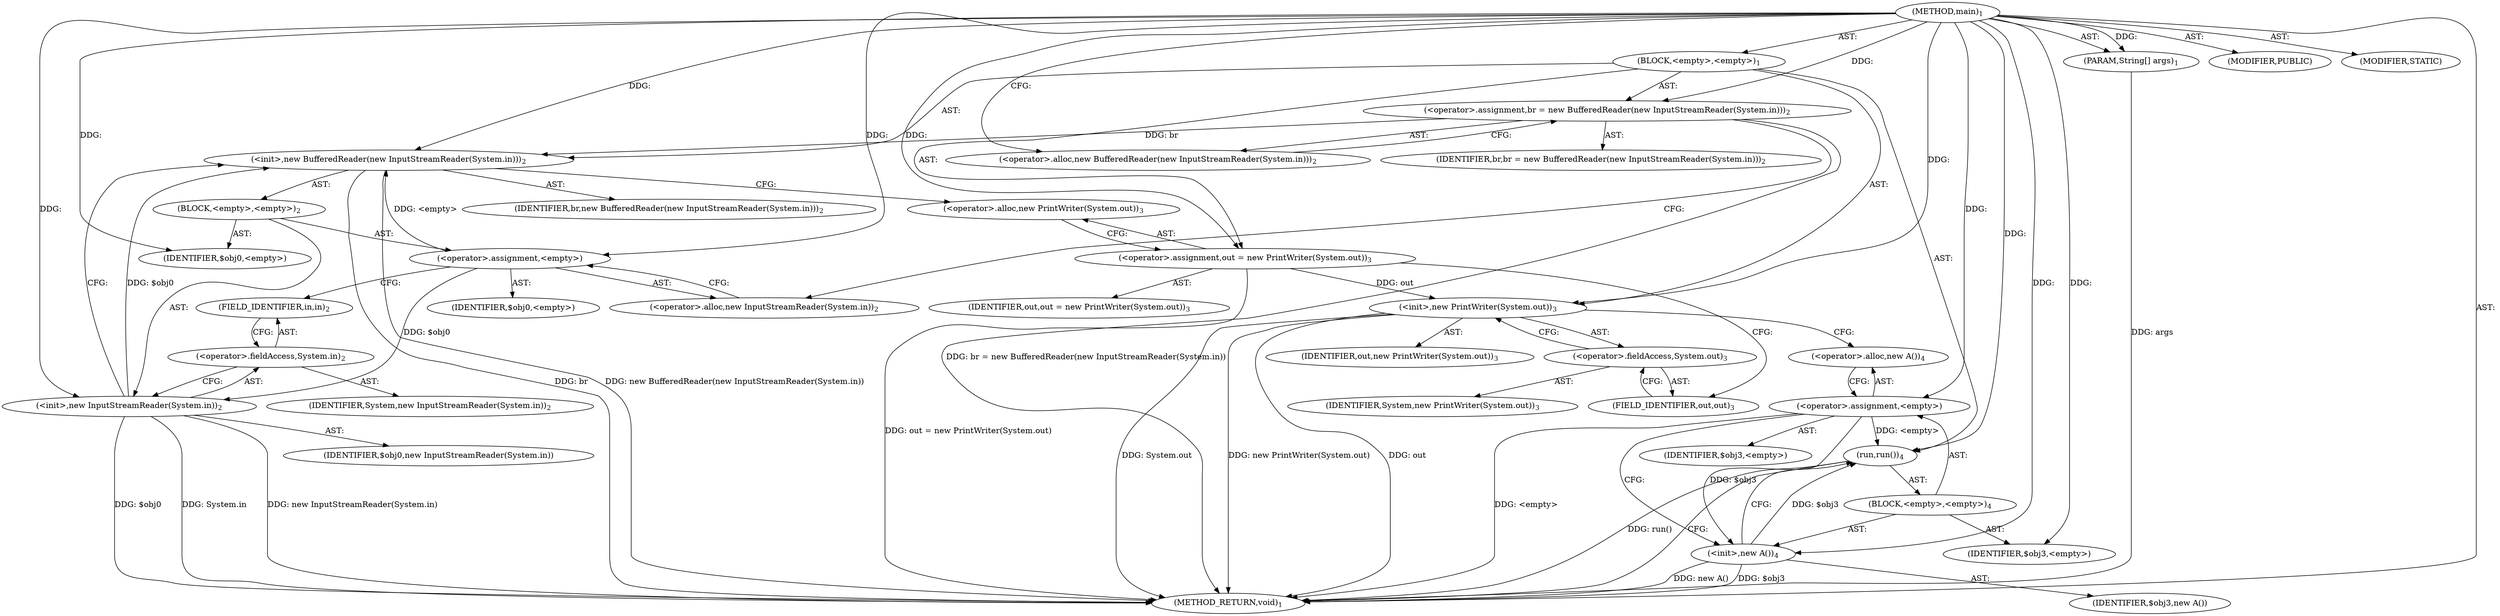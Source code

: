 digraph "main" {  
"17" [label = <(METHOD,main)<SUB>1</SUB>> ]
"18" [label = <(PARAM,String[] args)<SUB>1</SUB>> ]
"19" [label = <(BLOCK,&lt;empty&gt;,&lt;empty&gt;)<SUB>1</SUB>> ]
"20" [label = <(&lt;operator&gt;.assignment,br = new BufferedReader(new InputStreamReader(System.in)))<SUB>2</SUB>> ]
"21" [label = <(IDENTIFIER,br,br = new BufferedReader(new InputStreamReader(System.in)))<SUB>2</SUB>> ]
"22" [label = <(&lt;operator&gt;.alloc,new BufferedReader(new InputStreamReader(System.in)))<SUB>2</SUB>> ]
"23" [label = <(&lt;init&gt;,new BufferedReader(new InputStreamReader(System.in)))<SUB>2</SUB>> ]
"24" [label = <(IDENTIFIER,br,new BufferedReader(new InputStreamReader(System.in)))<SUB>2</SUB>> ]
"25" [label = <(BLOCK,&lt;empty&gt;,&lt;empty&gt;)<SUB>2</SUB>> ]
"26" [label = <(&lt;operator&gt;.assignment,&lt;empty&gt;)> ]
"27" [label = <(IDENTIFIER,$obj0,&lt;empty&gt;)> ]
"28" [label = <(&lt;operator&gt;.alloc,new InputStreamReader(System.in))<SUB>2</SUB>> ]
"29" [label = <(&lt;init&gt;,new InputStreamReader(System.in))<SUB>2</SUB>> ]
"30" [label = <(IDENTIFIER,$obj0,new InputStreamReader(System.in))> ]
"31" [label = <(&lt;operator&gt;.fieldAccess,System.in)<SUB>2</SUB>> ]
"32" [label = <(IDENTIFIER,System,new InputStreamReader(System.in))<SUB>2</SUB>> ]
"33" [label = <(FIELD_IDENTIFIER,in,in)<SUB>2</SUB>> ]
"34" [label = <(IDENTIFIER,$obj0,&lt;empty&gt;)> ]
"35" [label = <(&lt;operator&gt;.assignment,out = new PrintWriter(System.out))<SUB>3</SUB>> ]
"36" [label = <(IDENTIFIER,out,out = new PrintWriter(System.out))<SUB>3</SUB>> ]
"37" [label = <(&lt;operator&gt;.alloc,new PrintWriter(System.out))<SUB>3</SUB>> ]
"38" [label = <(&lt;init&gt;,new PrintWriter(System.out))<SUB>3</SUB>> ]
"39" [label = <(IDENTIFIER,out,new PrintWriter(System.out))<SUB>3</SUB>> ]
"40" [label = <(&lt;operator&gt;.fieldAccess,System.out)<SUB>3</SUB>> ]
"41" [label = <(IDENTIFIER,System,new PrintWriter(System.out))<SUB>3</SUB>> ]
"42" [label = <(FIELD_IDENTIFIER,out,out)<SUB>3</SUB>> ]
"43" [label = <(run,run())<SUB>4</SUB>> ]
"44" [label = <(BLOCK,&lt;empty&gt;,&lt;empty&gt;)<SUB>4</SUB>> ]
"45" [label = <(&lt;operator&gt;.assignment,&lt;empty&gt;)> ]
"46" [label = <(IDENTIFIER,$obj3,&lt;empty&gt;)> ]
"47" [label = <(&lt;operator&gt;.alloc,new A())<SUB>4</SUB>> ]
"48" [label = <(&lt;init&gt;,new A())<SUB>4</SUB>> ]
"49" [label = <(IDENTIFIER,$obj3,new A())> ]
"50" [label = <(IDENTIFIER,$obj3,&lt;empty&gt;)> ]
"51" [label = <(MODIFIER,PUBLIC)> ]
"52" [label = <(MODIFIER,STATIC)> ]
"53" [label = <(METHOD_RETURN,void)<SUB>1</SUB>> ]
  "17" -> "18"  [ label = "AST: "] 
  "17" -> "19"  [ label = "AST: "] 
  "17" -> "51"  [ label = "AST: "] 
  "17" -> "52"  [ label = "AST: "] 
  "17" -> "53"  [ label = "AST: "] 
  "19" -> "20"  [ label = "AST: "] 
  "19" -> "23"  [ label = "AST: "] 
  "19" -> "35"  [ label = "AST: "] 
  "19" -> "38"  [ label = "AST: "] 
  "19" -> "43"  [ label = "AST: "] 
  "20" -> "21"  [ label = "AST: "] 
  "20" -> "22"  [ label = "AST: "] 
  "23" -> "24"  [ label = "AST: "] 
  "23" -> "25"  [ label = "AST: "] 
  "25" -> "26"  [ label = "AST: "] 
  "25" -> "29"  [ label = "AST: "] 
  "25" -> "34"  [ label = "AST: "] 
  "26" -> "27"  [ label = "AST: "] 
  "26" -> "28"  [ label = "AST: "] 
  "29" -> "30"  [ label = "AST: "] 
  "29" -> "31"  [ label = "AST: "] 
  "31" -> "32"  [ label = "AST: "] 
  "31" -> "33"  [ label = "AST: "] 
  "35" -> "36"  [ label = "AST: "] 
  "35" -> "37"  [ label = "AST: "] 
  "38" -> "39"  [ label = "AST: "] 
  "38" -> "40"  [ label = "AST: "] 
  "40" -> "41"  [ label = "AST: "] 
  "40" -> "42"  [ label = "AST: "] 
  "43" -> "44"  [ label = "AST: "] 
  "44" -> "45"  [ label = "AST: "] 
  "44" -> "48"  [ label = "AST: "] 
  "44" -> "50"  [ label = "AST: "] 
  "45" -> "46"  [ label = "AST: "] 
  "45" -> "47"  [ label = "AST: "] 
  "48" -> "49"  [ label = "AST: "] 
  "20" -> "28"  [ label = "CFG: "] 
  "23" -> "37"  [ label = "CFG: "] 
  "35" -> "42"  [ label = "CFG: "] 
  "38" -> "47"  [ label = "CFG: "] 
  "43" -> "53"  [ label = "CFG: "] 
  "22" -> "20"  [ label = "CFG: "] 
  "37" -> "35"  [ label = "CFG: "] 
  "40" -> "38"  [ label = "CFG: "] 
  "26" -> "33"  [ label = "CFG: "] 
  "29" -> "23"  [ label = "CFG: "] 
  "42" -> "40"  [ label = "CFG: "] 
  "45" -> "48"  [ label = "CFG: "] 
  "48" -> "43"  [ label = "CFG: "] 
  "28" -> "26"  [ label = "CFG: "] 
  "31" -> "29"  [ label = "CFG: "] 
  "47" -> "45"  [ label = "CFG: "] 
  "33" -> "31"  [ label = "CFG: "] 
  "17" -> "22"  [ label = "CFG: "] 
  "18" -> "53"  [ label = "DDG: args"] 
  "20" -> "53"  [ label = "DDG: br = new BufferedReader(new InputStreamReader(System.in))"] 
  "23" -> "53"  [ label = "DDG: br"] 
  "29" -> "53"  [ label = "DDG: $obj0"] 
  "29" -> "53"  [ label = "DDG: System.in"] 
  "29" -> "53"  [ label = "DDG: new InputStreamReader(System.in)"] 
  "23" -> "53"  [ label = "DDG: new BufferedReader(new InputStreamReader(System.in))"] 
  "35" -> "53"  [ label = "DDG: out = new PrintWriter(System.out)"] 
  "38" -> "53"  [ label = "DDG: out"] 
  "38" -> "53"  [ label = "DDG: System.out"] 
  "38" -> "53"  [ label = "DDG: new PrintWriter(System.out)"] 
  "45" -> "53"  [ label = "DDG: &lt;empty&gt;"] 
  "48" -> "53"  [ label = "DDG: $obj3"] 
  "48" -> "53"  [ label = "DDG: new A()"] 
  "43" -> "53"  [ label = "DDG: run()"] 
  "17" -> "18"  [ label = "DDG: "] 
  "17" -> "20"  [ label = "DDG: "] 
  "17" -> "35"  [ label = "DDG: "] 
  "20" -> "23"  [ label = "DDG: br"] 
  "17" -> "23"  [ label = "DDG: "] 
  "26" -> "23"  [ label = "DDG: &lt;empty&gt;"] 
  "29" -> "23"  [ label = "DDG: $obj0"] 
  "35" -> "38"  [ label = "DDG: out"] 
  "17" -> "38"  [ label = "DDG: "] 
  "45" -> "43"  [ label = "DDG: &lt;empty&gt;"] 
  "48" -> "43"  [ label = "DDG: $obj3"] 
  "17" -> "43"  [ label = "DDG: "] 
  "17" -> "26"  [ label = "DDG: "] 
  "17" -> "34"  [ label = "DDG: "] 
  "17" -> "45"  [ label = "DDG: "] 
  "17" -> "50"  [ label = "DDG: "] 
  "26" -> "29"  [ label = "DDG: $obj0"] 
  "17" -> "29"  [ label = "DDG: "] 
  "45" -> "48"  [ label = "DDG: $obj3"] 
  "17" -> "48"  [ label = "DDG: "] 
}
